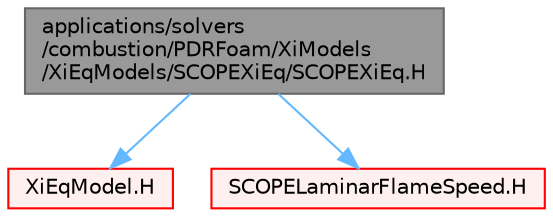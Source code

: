 digraph "applications/solvers/combustion/PDRFoam/XiModels/XiEqModels/SCOPEXiEq/SCOPEXiEq.H"
{
 // LATEX_PDF_SIZE
  bgcolor="transparent";
  edge [fontname=Helvetica,fontsize=10,labelfontname=Helvetica,labelfontsize=10];
  node [fontname=Helvetica,fontsize=10,shape=box,height=0.2,width=0.4];
  Node1 [id="Node000001",label="applications/solvers\l/combustion/PDRFoam/XiModels\l/XiEqModels/SCOPEXiEq/SCOPEXiEq.H",height=0.2,width=0.4,color="gray40", fillcolor="grey60", style="filled", fontcolor="black",tooltip=" "];
  Node1 -> Node2 [id="edge1_Node000001_Node000002",color="steelblue1",style="solid",tooltip=" "];
  Node2 [id="Node000002",label="XiEqModel.H",height=0.2,width=0.4,color="red", fillcolor="#FFF0F0", style="filled",URL="$XiEqModel_8H.html",tooltip=" "];
  Node1 -> Node414 [id="edge2_Node000001_Node000414",color="steelblue1",style="solid",tooltip=" "];
  Node414 [id="Node000414",label="SCOPELaminarFlameSpeed.H",height=0.2,width=0.4,color="red", fillcolor="#FFF0F0", style="filled",URL="$SCOPELaminarFlameSpeed_8H.html",tooltip=" "];
}
